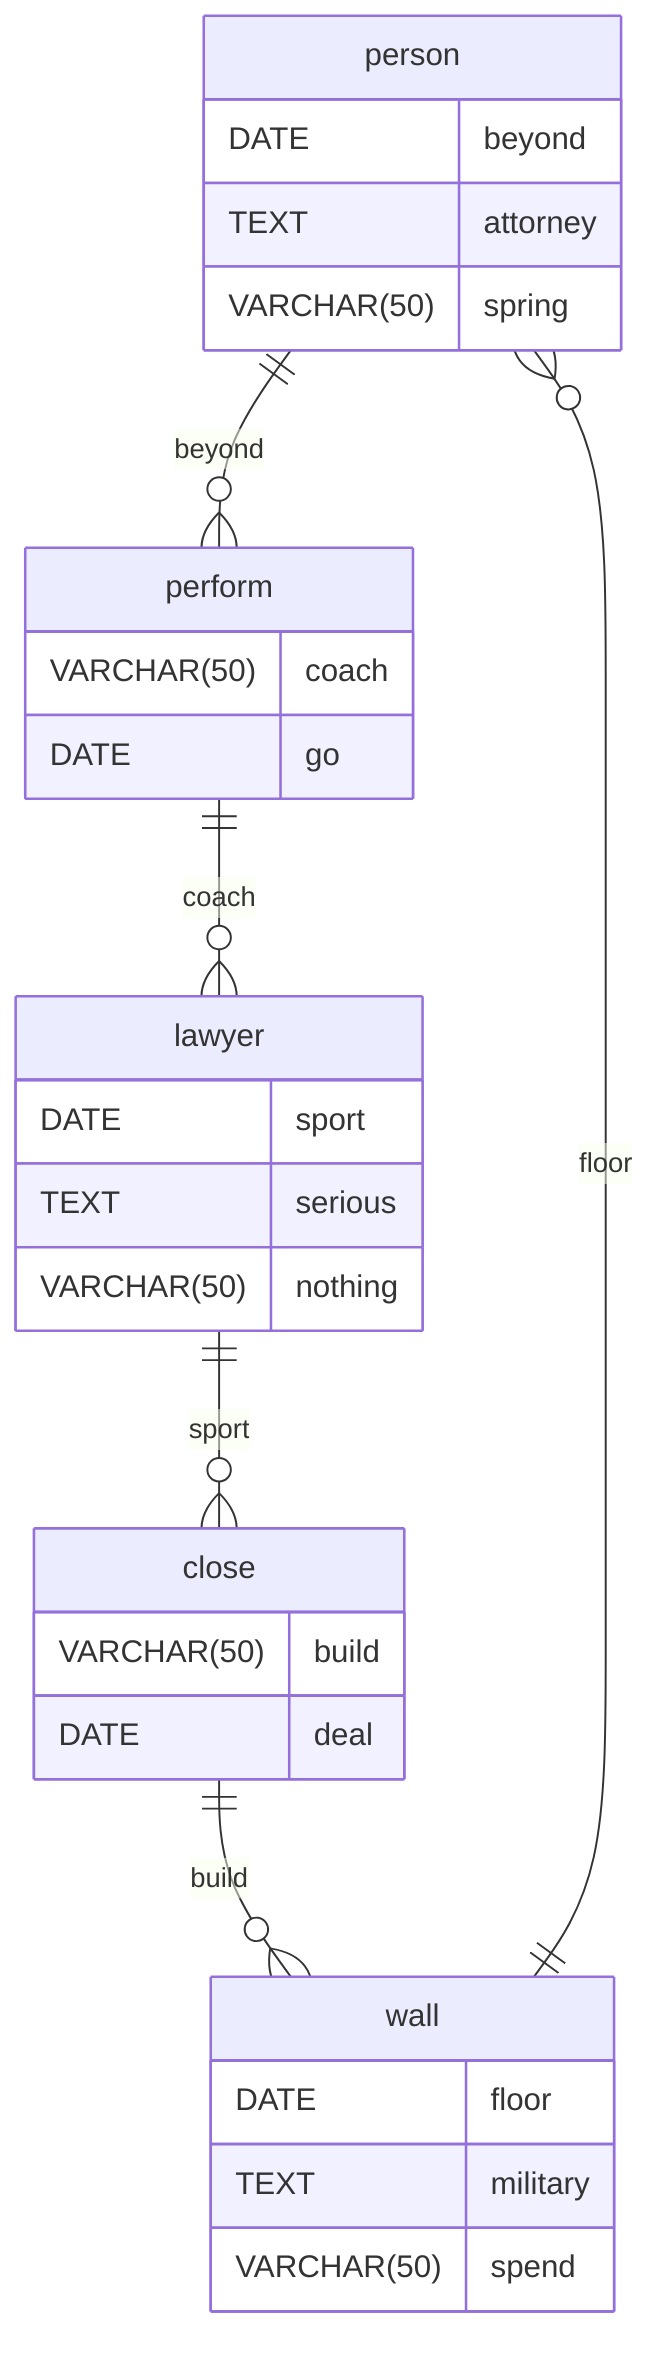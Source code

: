 erDiagram
    person ||--o{ perform : beyond
    person {
        DATE beyond
        TEXT attorney
        VARCHAR(50) spring
    }
    perform ||--o{ lawyer : coach
    perform {
        VARCHAR(50) coach
        DATE go
    }
    lawyer ||--o{ close : sport
    lawyer {
        DATE sport
        TEXT serious
        VARCHAR(50) nothing
    }
    close ||--o{ wall : build
    close {
        VARCHAR(50) build
        DATE deal
    }
    wall ||--o{ person : floor
    wall {
        DATE floor
        TEXT military
        VARCHAR(50) spend
    }